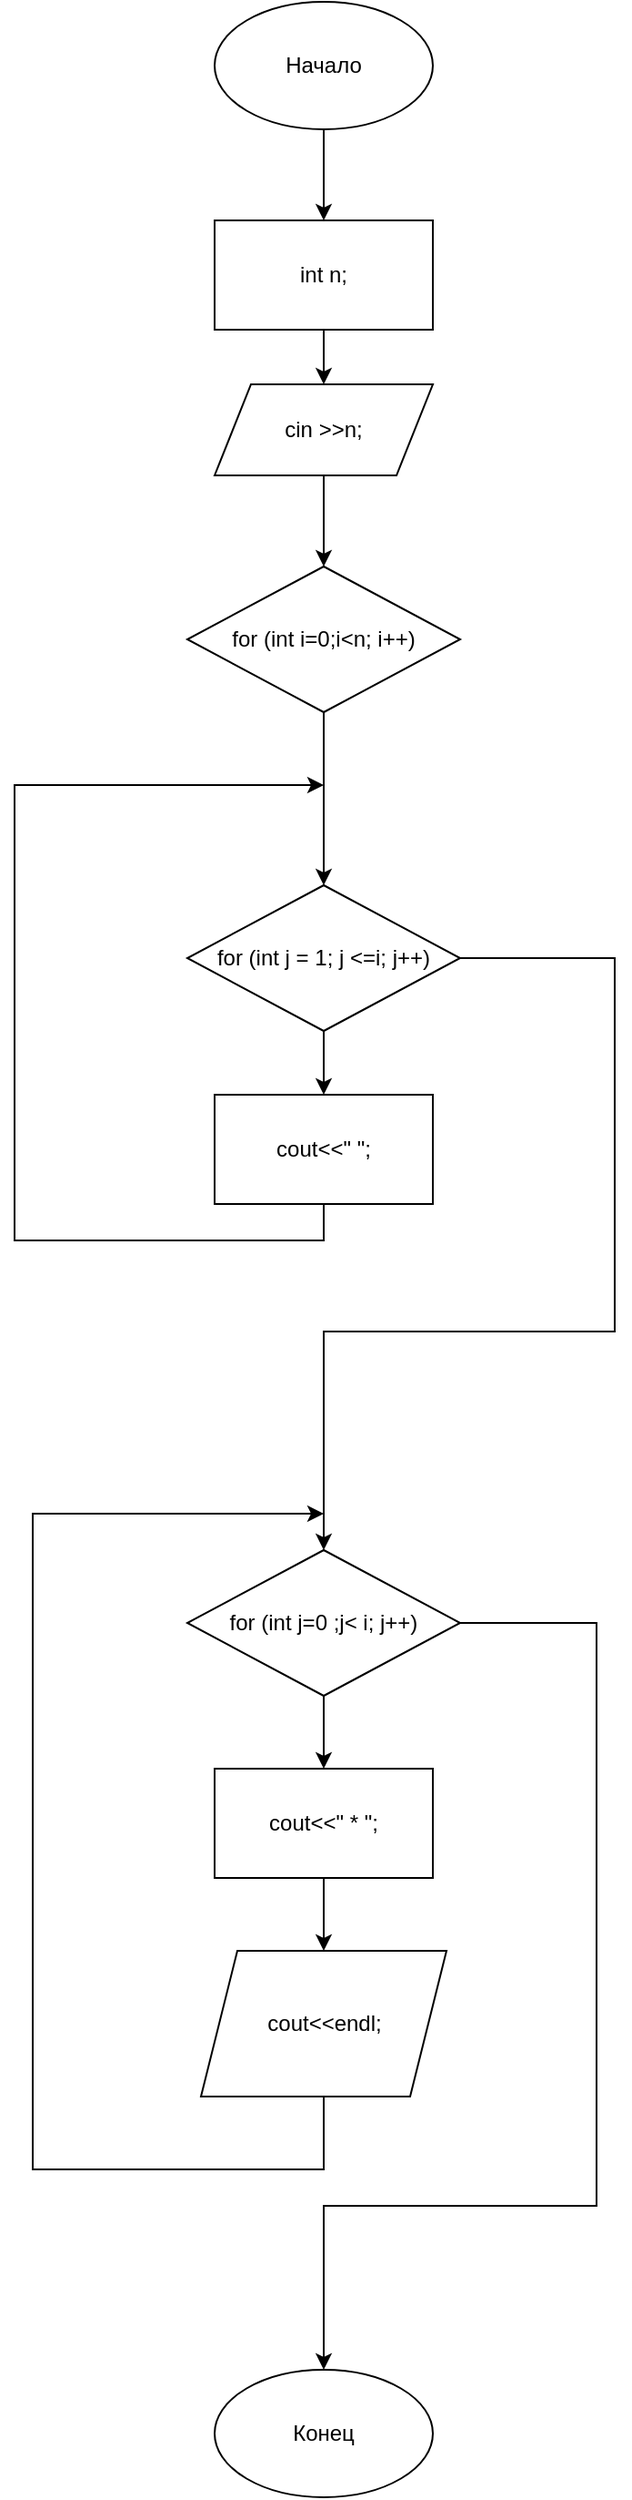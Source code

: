 <mxfile version="24.7.17">
  <diagram name="Страница — 1" id="ANoD_qWbYqC1cnO-iqx1">
    <mxGraphModel dx="635" dy="549" grid="1" gridSize="10" guides="1" tooltips="1" connect="1" arrows="1" fold="1" page="1" pageScale="1" pageWidth="827" pageHeight="1169" math="0" shadow="0">
      <root>
        <mxCell id="0" />
        <mxCell id="1" parent="0" />
        <mxCell id="Jt1hHIG5UQf6XJgkdiUQ-51" style="edgeStyle=orthogonalEdgeStyle;rounded=0;orthogonalLoop=1;jettySize=auto;html=1;exitX=0.5;exitY=1;exitDx=0;exitDy=0;entryX=0.5;entryY=0;entryDx=0;entryDy=0;" edge="1" parent="1" source="Jt1hHIG5UQf6XJgkdiUQ-4" target="Jt1hHIG5UQf6XJgkdiUQ-50">
          <mxGeometry relative="1" as="geometry" />
        </mxCell>
        <mxCell id="Jt1hHIG5UQf6XJgkdiUQ-4" value="cin &amp;gt;&amp;gt;n;" style="shape=parallelogram;perimeter=parallelogramPerimeter;whiteSpace=wrap;html=1;fixedSize=1;" vertex="1" parent="1">
          <mxGeometry x="150" y="210" width="120" height="50" as="geometry" />
        </mxCell>
        <mxCell id="Jt1hHIG5UQf6XJgkdiUQ-30" style="edgeStyle=orthogonalEdgeStyle;rounded=0;orthogonalLoop=1;jettySize=auto;html=1;exitX=0.5;exitY=1;exitDx=0;exitDy=0;entryX=0.5;entryY=0;entryDx=0;entryDy=0;" edge="1" parent="1" source="Jt1hHIG5UQf6XJgkdiUQ-6" target="Jt1hHIG5UQf6XJgkdiUQ-28">
          <mxGeometry relative="1" as="geometry" />
        </mxCell>
        <mxCell id="Jt1hHIG5UQf6XJgkdiUQ-6" value="Начало" style="ellipse;whiteSpace=wrap;html=1;" vertex="1" parent="1">
          <mxGeometry x="150" width="120" height="70" as="geometry" />
        </mxCell>
        <mxCell id="Jt1hHIG5UQf6XJgkdiUQ-26" value="Конец" style="ellipse;whiteSpace=wrap;html=1;" vertex="1" parent="1">
          <mxGeometry x="150" y="1300" width="120" height="70" as="geometry" />
        </mxCell>
        <mxCell id="Jt1hHIG5UQf6XJgkdiUQ-29" style="edgeStyle=orthogonalEdgeStyle;rounded=0;orthogonalLoop=1;jettySize=auto;html=1;entryX=0.5;entryY=0;entryDx=0;entryDy=0;" edge="1" parent="1" source="Jt1hHIG5UQf6XJgkdiUQ-28" target="Jt1hHIG5UQf6XJgkdiUQ-4">
          <mxGeometry relative="1" as="geometry" />
        </mxCell>
        <mxCell id="Jt1hHIG5UQf6XJgkdiUQ-28" value="&lt;div&gt;int n;&lt;/div&gt;" style="rounded=0;whiteSpace=wrap;html=1;" vertex="1" parent="1">
          <mxGeometry x="150" y="120" width="120" height="60" as="geometry" />
        </mxCell>
        <mxCell id="Jt1hHIG5UQf6XJgkdiUQ-73" style="edgeStyle=orthogonalEdgeStyle;rounded=0;orthogonalLoop=1;jettySize=auto;html=1;exitX=0.5;exitY=1;exitDx=0;exitDy=0;entryX=0.5;entryY=0;entryDx=0;entryDy=0;" edge="1" parent="1" source="Jt1hHIG5UQf6XJgkdiUQ-50" target="Jt1hHIG5UQf6XJgkdiUQ-54">
          <mxGeometry relative="1" as="geometry" />
        </mxCell>
        <mxCell id="Jt1hHIG5UQf6XJgkdiUQ-50" value="for (int i=0;i&amp;lt;n; i++)" style="rhombus;whiteSpace=wrap;html=1;" vertex="1" parent="1">
          <mxGeometry x="135" y="310" width="150" height="80" as="geometry" />
        </mxCell>
        <mxCell id="Jt1hHIG5UQf6XJgkdiUQ-65" style="edgeStyle=orthogonalEdgeStyle;rounded=0;orthogonalLoop=1;jettySize=auto;html=1;exitX=0.5;exitY=1;exitDx=0;exitDy=0;entryX=0.5;entryY=0;entryDx=0;entryDy=0;" edge="1" parent="1" source="Jt1hHIG5UQf6XJgkdiUQ-54" target="Jt1hHIG5UQf6XJgkdiUQ-56">
          <mxGeometry relative="1" as="geometry" />
        </mxCell>
        <mxCell id="Jt1hHIG5UQf6XJgkdiUQ-86" style="edgeStyle=orthogonalEdgeStyle;rounded=0;orthogonalLoop=1;jettySize=auto;html=1;exitX=1;exitY=0.5;exitDx=0;exitDy=0;entryX=0.5;entryY=0;entryDx=0;entryDy=0;" edge="1" parent="1" source="Jt1hHIG5UQf6XJgkdiUQ-54" target="Jt1hHIG5UQf6XJgkdiUQ-74">
          <mxGeometry relative="1" as="geometry">
            <mxPoint x="190" y="810" as="targetPoint" />
            <Array as="points">
              <mxPoint x="370" y="525" />
              <mxPoint x="370" y="730" />
              <mxPoint x="210" y="730" />
            </Array>
          </mxGeometry>
        </mxCell>
        <mxCell id="Jt1hHIG5UQf6XJgkdiUQ-54" value="for (int j = 1; j &amp;lt;=i; j++)" style="rhombus;whiteSpace=wrap;html=1;" vertex="1" parent="1">
          <mxGeometry x="135" y="485" width="150" height="80" as="geometry" />
        </mxCell>
        <mxCell id="Jt1hHIG5UQf6XJgkdiUQ-91" style="edgeStyle=orthogonalEdgeStyle;rounded=0;orthogonalLoop=1;jettySize=auto;html=1;exitX=0.5;exitY=1;exitDx=0;exitDy=0;" edge="1" parent="1" source="Jt1hHIG5UQf6XJgkdiUQ-56">
          <mxGeometry relative="1" as="geometry">
            <mxPoint x="210" y="430" as="targetPoint" />
            <Array as="points">
              <mxPoint x="210" y="680" />
              <mxPoint x="40" y="680" />
              <mxPoint x="40" y="430" />
            </Array>
          </mxGeometry>
        </mxCell>
        <mxCell id="Jt1hHIG5UQf6XJgkdiUQ-56" value="cout&amp;lt;&amp;lt;&quot; &quot;;" style="rounded=0;whiteSpace=wrap;html=1;" vertex="1" parent="1">
          <mxGeometry x="150" y="600" width="120" height="60" as="geometry" />
        </mxCell>
        <mxCell id="Jt1hHIG5UQf6XJgkdiUQ-87" style="edgeStyle=orthogonalEdgeStyle;rounded=0;orthogonalLoop=1;jettySize=auto;html=1;exitX=0.5;exitY=1;exitDx=0;exitDy=0;" edge="1" parent="1" source="Jt1hHIG5UQf6XJgkdiUQ-66">
          <mxGeometry relative="1" as="geometry">
            <mxPoint x="210" y="830" as="targetPoint" />
            <mxPoint x="210" y="1300" as="sourcePoint" />
            <Array as="points">
              <mxPoint x="210" y="1190" />
              <mxPoint x="50" y="1190" />
              <mxPoint x="50" y="830" />
            </Array>
          </mxGeometry>
        </mxCell>
        <mxCell id="Jt1hHIG5UQf6XJgkdiUQ-66" value="cout&amp;lt;&amp;lt;endl;" style="shape=parallelogram;perimeter=parallelogramPerimeter;whiteSpace=wrap;html=1;fixedSize=1;" vertex="1" parent="1">
          <mxGeometry x="142.5" y="1070" width="135" height="80" as="geometry" />
        </mxCell>
        <mxCell id="Jt1hHIG5UQf6XJgkdiUQ-80" style="edgeStyle=orthogonalEdgeStyle;rounded=0;orthogonalLoop=1;jettySize=auto;html=1;exitX=0.5;exitY=1;exitDx=0;exitDy=0;entryX=0.5;entryY=0;entryDx=0;entryDy=0;" edge="1" parent="1" source="Jt1hHIG5UQf6XJgkdiUQ-74" target="Jt1hHIG5UQf6XJgkdiUQ-76">
          <mxGeometry relative="1" as="geometry" />
        </mxCell>
        <mxCell id="Jt1hHIG5UQf6XJgkdiUQ-90" style="edgeStyle=orthogonalEdgeStyle;rounded=0;orthogonalLoop=1;jettySize=auto;html=1;exitX=1;exitY=0.5;exitDx=0;exitDy=0;" edge="1" parent="1" source="Jt1hHIG5UQf6XJgkdiUQ-74">
          <mxGeometry relative="1" as="geometry">
            <mxPoint x="210" y="1300" as="targetPoint" />
            <Array as="points">
              <mxPoint x="360" y="890" />
              <mxPoint x="360" y="1210" />
              <mxPoint x="210" y="1210" />
            </Array>
          </mxGeometry>
        </mxCell>
        <mxCell id="Jt1hHIG5UQf6XJgkdiUQ-74" value="for (int j=0 ;j&amp;lt; i; j++)" style="rhombus;whiteSpace=wrap;html=1;" vertex="1" parent="1">
          <mxGeometry x="135" y="850" width="150" height="80" as="geometry" />
        </mxCell>
        <mxCell id="Jt1hHIG5UQf6XJgkdiUQ-92" style="edgeStyle=orthogonalEdgeStyle;rounded=0;orthogonalLoop=1;jettySize=auto;html=1;exitX=0.5;exitY=1;exitDx=0;exitDy=0;entryX=0.5;entryY=0;entryDx=0;entryDy=0;" edge="1" parent="1" source="Jt1hHIG5UQf6XJgkdiUQ-76" target="Jt1hHIG5UQf6XJgkdiUQ-66">
          <mxGeometry relative="1" as="geometry" />
        </mxCell>
        <mxCell id="Jt1hHIG5UQf6XJgkdiUQ-76" value="cout&amp;lt;&amp;lt;&quot; * &quot;;" style="rounded=0;whiteSpace=wrap;html=1;" vertex="1" parent="1">
          <mxGeometry x="150" y="970" width="120" height="60" as="geometry" />
        </mxCell>
      </root>
    </mxGraphModel>
  </diagram>
</mxfile>
